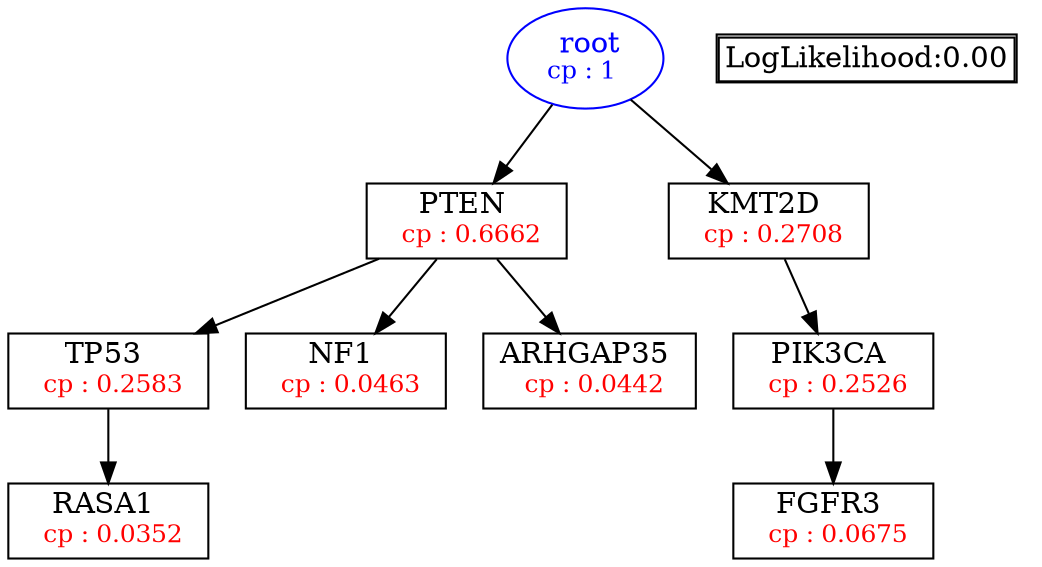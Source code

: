 digraph tree {
    "root" [label=<<font color='Blue'> root</font><br/><font color='Blue' POINT-SIZE='12'>cp : 1 </font>>, shape=oval, color=Blue];
    "S2" [label =<PTEN <br/> <font color='Red' POINT-SIZE='12'> cp : 0.6662 </font>>, shape=box];
    "S1" [label =<TP53 <br/> <font color='Red' POINT-SIZE='12'> cp : 0.2583 </font>>, shape=box];
    "S7" [label =<RASA1 <br/> <font color='Red' POINT-SIZE='12'> cp : 0.0352 </font>>, shape=box];
    "S5" [label =<NF1 <br/> <font color='Red' POINT-SIZE='12'> cp : 0.0463 </font>>, shape=box];
    "S8" [label =<ARHGAP35 <br/> <font color='Red' POINT-SIZE='12'> cp : 0.0442 </font>>, shape=box];
    "S3" [label =<KMT2D <br/> <font color='Red' POINT-SIZE='12'> cp : 0.2708 </font>>, shape=box];
    "S4" [label =<PIK3CA <br/> <font color='Red' POINT-SIZE='12'> cp : 0.2526 </font>>, shape=box];
    "S6" [label =<FGFR3 <br/> <font color='Red' POINT-SIZE='12'> cp : 0.0675 </font>>, shape=box];
    "root" -> "S2";
    "root" -> "S3";
    "S2" -> "S1";
    "S2" -> "S5";
    "S2" -> "S8";
    "S1" -> "S7";
    "S3" -> "S4";
    "S4" -> "S6";

    node[shape=plaintext]
    fontsize="10"
    struct1 [label=
    <<TABLE BORDER="1" CELLBORDER="1" CELLSPACING="0" >
    <TR><TD ALIGN="LEFT">LogLikelihood:0.00</TD></TR>
    </TABLE>>];

}
